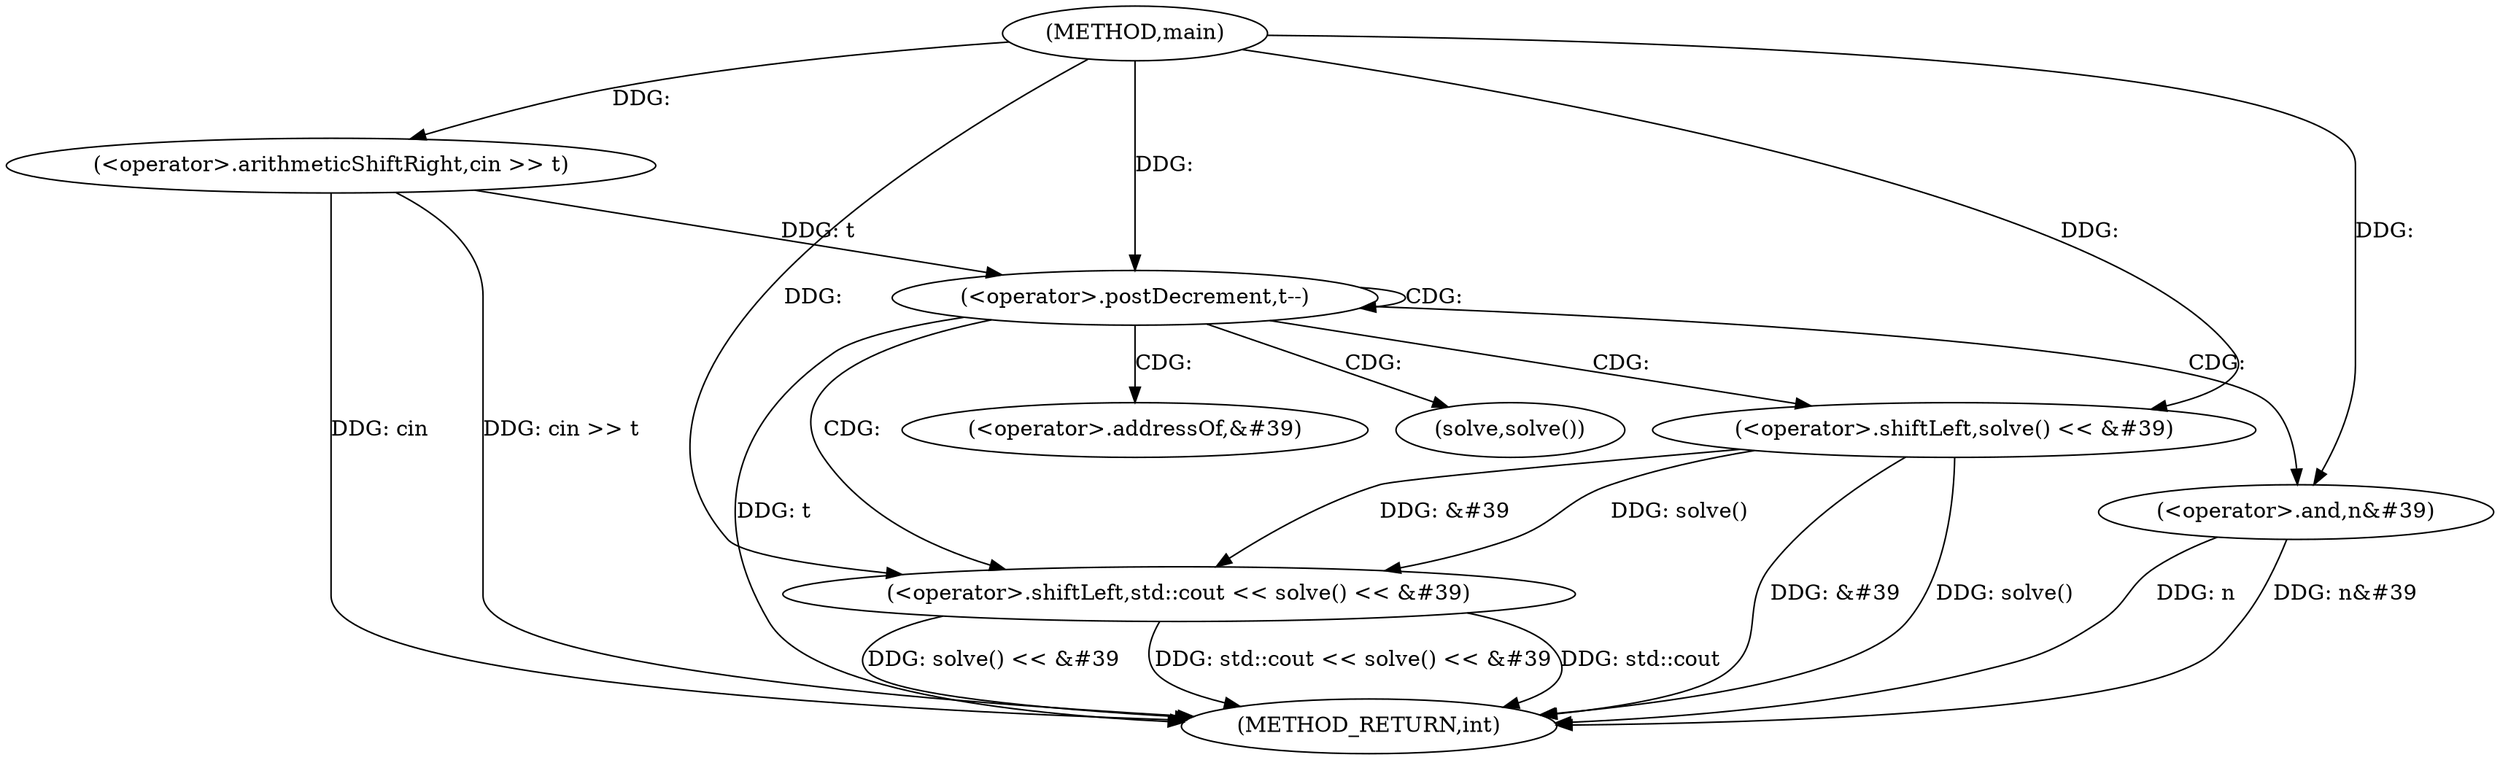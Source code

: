 digraph "main" {  
"1000160" [label = "(METHOD,main)" ]
"1000179" [label = "(METHOD_RETURN,int)" ]
"1000163" [label = "(<operator>.arithmeticShiftRight,cin >> t)" ]
"1000167" [label = "(<operator>.postDecrement,t--)" ]
"1000170" [label = "(<operator>.shiftLeft,std::cout << solve() << &#39)" ]
"1000176" [label = "(<operator>.and,n&#39)" ]
"1000172" [label = "(<operator>.shiftLeft,solve() << &#39)" ]
"1000173" [label = "(solve,solve())" ]
"1000174" [label = "(<operator>.addressOf,&#39)" ]
  "1000163" -> "1000179"  [ label = "DDG: cin >> t"] 
  "1000167" -> "1000179"  [ label = "DDG: t"] 
  "1000172" -> "1000179"  [ label = "DDG: solve()"] 
  "1000172" -> "1000179"  [ label = "DDG: &#39"] 
  "1000170" -> "1000179"  [ label = "DDG: solve() << &#39"] 
  "1000170" -> "1000179"  [ label = "DDG: std::cout << solve() << &#39"] 
  "1000176" -> "1000179"  [ label = "DDG: n&#39"] 
  "1000170" -> "1000179"  [ label = "DDG: std::cout"] 
  "1000163" -> "1000179"  [ label = "DDG: cin"] 
  "1000176" -> "1000179"  [ label = "DDG: n"] 
  "1000160" -> "1000163"  [ label = "DDG: "] 
  "1000163" -> "1000167"  [ label = "DDG: t"] 
  "1000160" -> "1000167"  [ label = "DDG: "] 
  "1000160" -> "1000170"  [ label = "DDG: "] 
  "1000172" -> "1000170"  [ label = "DDG: &#39"] 
  "1000172" -> "1000170"  [ label = "DDG: solve()"] 
  "1000160" -> "1000176"  [ label = "DDG: "] 
  "1000160" -> "1000172"  [ label = "DDG: "] 
  "1000167" -> "1000170"  [ label = "CDG: "] 
  "1000167" -> "1000174"  [ label = "CDG: "] 
  "1000167" -> "1000167"  [ label = "CDG: "] 
  "1000167" -> "1000172"  [ label = "CDG: "] 
  "1000167" -> "1000173"  [ label = "CDG: "] 
  "1000167" -> "1000176"  [ label = "CDG: "] 
}

